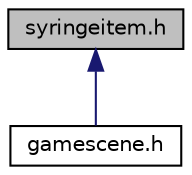 digraph "syringeitem.h"
{
  edge [fontname="Helvetica",fontsize="10",labelfontname="Helvetica",labelfontsize="10"];
  node [fontname="Helvetica",fontsize="10",shape=record];
  Node3 [label="syringeitem.h",height=0.2,width=0.4,color="black", fillcolor="grey75", style="filled", fontcolor="black"];
  Node3 -> Node4 [dir="back",color="midnightblue",fontsize="10",style="solid"];
  Node4 [label="gamescene.h",height=0.2,width=0.4,color="black", fillcolor="white", style="filled",URL="$gamescene_8h.html",tooltip="GameScene::GameScene, constructor calls the functions. "];
}

